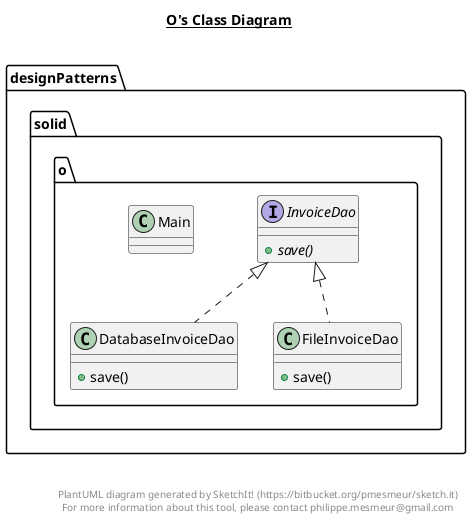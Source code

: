 @startuml

title __O's Class Diagram__\n

  namespace designPatterns.solid.o {
    class designPatterns.solid.o.DatabaseInvoiceDao {
        + save()
    }
  }
  

  namespace designPatterns.solid.o {
    class designPatterns.solid.o.FileInvoiceDao {
        + save()
    }
  }
  

  namespace designPatterns.solid.o {
    interface designPatterns.solid.o.InvoiceDao {
        {abstract} + save()
    }
  }
  

  namespace designPatterns.solid.o {
    class designPatterns.solid.o.Main {
    }
  }
  

  designPatterns.solid.o.DatabaseInvoiceDao .up.|> designPatterns.solid.o.InvoiceDao
  designPatterns.solid.o.FileInvoiceDao .up.|> designPatterns.solid.o.InvoiceDao


right footer


PlantUML diagram generated by SketchIt! (https://bitbucket.org/pmesmeur/sketch.it)
For more information about this tool, please contact philippe.mesmeur@gmail.com
endfooter

@enduml
